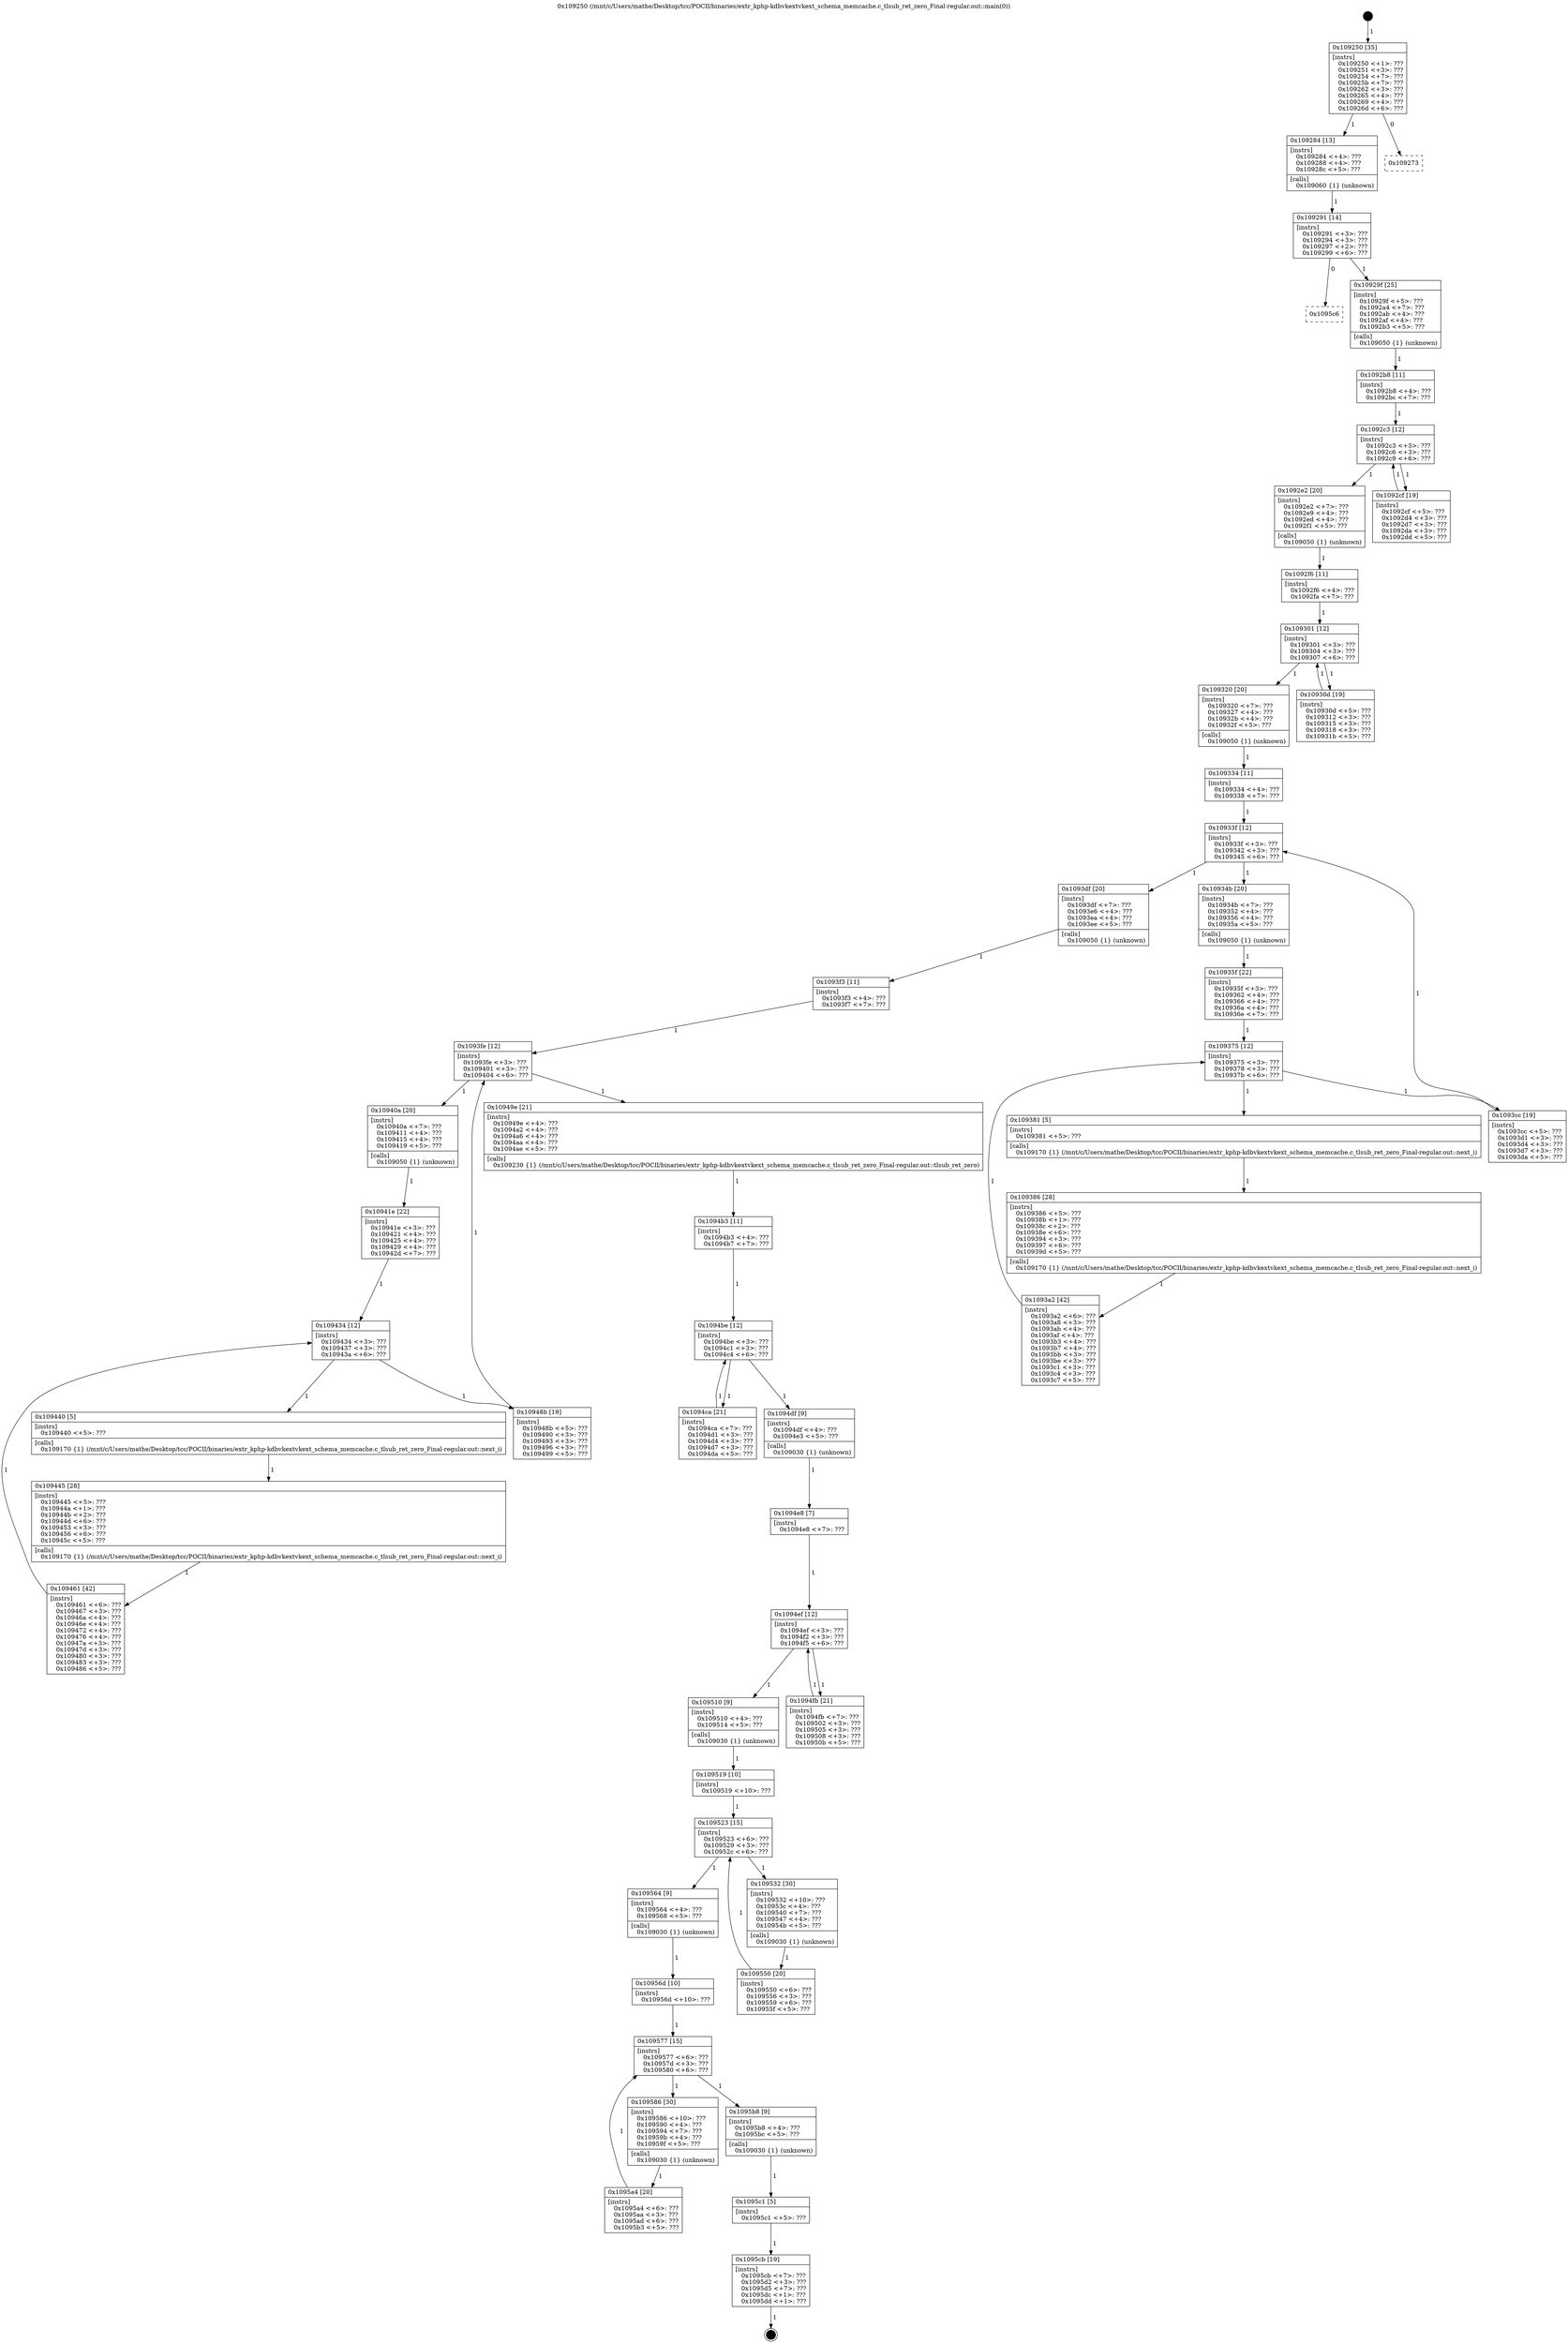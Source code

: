 digraph "0x109250" {
  label = "0x109250 (/mnt/c/Users/mathe/Desktop/tcc/POCII/binaries/extr_kphp-kdbvkextvkext_schema_memcache.c_tlsub_ret_zero_Final-regular.out::main(0))"
  labelloc = "t"
  node[shape=record]

  Entry [label="",width=0.3,height=0.3,shape=circle,fillcolor=black,style=filled]
  "0x109250" [label="{
     0x109250 [35]\l
     | [instrs]\l
     &nbsp;&nbsp;0x109250 \<+1\>: ???\l
     &nbsp;&nbsp;0x109251 \<+3\>: ???\l
     &nbsp;&nbsp;0x109254 \<+7\>: ???\l
     &nbsp;&nbsp;0x10925b \<+7\>: ???\l
     &nbsp;&nbsp;0x109262 \<+3\>: ???\l
     &nbsp;&nbsp;0x109265 \<+4\>: ???\l
     &nbsp;&nbsp;0x109269 \<+4\>: ???\l
     &nbsp;&nbsp;0x10926d \<+6\>: ???\l
  }"]
  "0x109284" [label="{
     0x109284 [13]\l
     | [instrs]\l
     &nbsp;&nbsp;0x109284 \<+4\>: ???\l
     &nbsp;&nbsp;0x109288 \<+4\>: ???\l
     &nbsp;&nbsp;0x10928c \<+5\>: ???\l
     | [calls]\l
     &nbsp;&nbsp;0x109060 \{1\} (unknown)\l
  }"]
  "0x109273" [label="{
     0x109273\l
  }", style=dashed]
  "0x109291" [label="{
     0x109291 [14]\l
     | [instrs]\l
     &nbsp;&nbsp;0x109291 \<+3\>: ???\l
     &nbsp;&nbsp;0x109294 \<+3\>: ???\l
     &nbsp;&nbsp;0x109297 \<+2\>: ???\l
     &nbsp;&nbsp;0x109299 \<+6\>: ???\l
  }"]
  "0x1095c6" [label="{
     0x1095c6\l
  }", style=dashed]
  "0x10929f" [label="{
     0x10929f [25]\l
     | [instrs]\l
     &nbsp;&nbsp;0x10929f \<+5\>: ???\l
     &nbsp;&nbsp;0x1092a4 \<+7\>: ???\l
     &nbsp;&nbsp;0x1092ab \<+4\>: ???\l
     &nbsp;&nbsp;0x1092af \<+4\>: ???\l
     &nbsp;&nbsp;0x1092b3 \<+5\>: ???\l
     | [calls]\l
     &nbsp;&nbsp;0x109050 \{1\} (unknown)\l
  }"]
  Exit [label="",width=0.3,height=0.3,shape=circle,fillcolor=black,style=filled,peripheries=2]
  "0x1092c3" [label="{
     0x1092c3 [12]\l
     | [instrs]\l
     &nbsp;&nbsp;0x1092c3 \<+3\>: ???\l
     &nbsp;&nbsp;0x1092c6 \<+3\>: ???\l
     &nbsp;&nbsp;0x1092c9 \<+6\>: ???\l
  }"]
  "0x1092e2" [label="{
     0x1092e2 [20]\l
     | [instrs]\l
     &nbsp;&nbsp;0x1092e2 \<+7\>: ???\l
     &nbsp;&nbsp;0x1092e9 \<+4\>: ???\l
     &nbsp;&nbsp;0x1092ed \<+4\>: ???\l
     &nbsp;&nbsp;0x1092f1 \<+5\>: ???\l
     | [calls]\l
     &nbsp;&nbsp;0x109050 \{1\} (unknown)\l
  }"]
  "0x1092cf" [label="{
     0x1092cf [19]\l
     | [instrs]\l
     &nbsp;&nbsp;0x1092cf \<+5\>: ???\l
     &nbsp;&nbsp;0x1092d4 \<+3\>: ???\l
     &nbsp;&nbsp;0x1092d7 \<+3\>: ???\l
     &nbsp;&nbsp;0x1092da \<+3\>: ???\l
     &nbsp;&nbsp;0x1092dd \<+5\>: ???\l
  }"]
  "0x1095cb" [label="{
     0x1095cb [19]\l
     | [instrs]\l
     &nbsp;&nbsp;0x1095cb \<+7\>: ???\l
     &nbsp;&nbsp;0x1095d2 \<+3\>: ???\l
     &nbsp;&nbsp;0x1095d5 \<+7\>: ???\l
     &nbsp;&nbsp;0x1095dc \<+1\>: ???\l
     &nbsp;&nbsp;0x1095dd \<+1\>: ???\l
  }"]
  "0x1092b8" [label="{
     0x1092b8 [11]\l
     | [instrs]\l
     &nbsp;&nbsp;0x1092b8 \<+4\>: ???\l
     &nbsp;&nbsp;0x1092bc \<+7\>: ???\l
  }"]
  "0x109301" [label="{
     0x109301 [12]\l
     | [instrs]\l
     &nbsp;&nbsp;0x109301 \<+3\>: ???\l
     &nbsp;&nbsp;0x109304 \<+3\>: ???\l
     &nbsp;&nbsp;0x109307 \<+6\>: ???\l
  }"]
  "0x109320" [label="{
     0x109320 [20]\l
     | [instrs]\l
     &nbsp;&nbsp;0x109320 \<+7\>: ???\l
     &nbsp;&nbsp;0x109327 \<+4\>: ???\l
     &nbsp;&nbsp;0x10932b \<+4\>: ???\l
     &nbsp;&nbsp;0x10932f \<+5\>: ???\l
     | [calls]\l
     &nbsp;&nbsp;0x109050 \{1\} (unknown)\l
  }"]
  "0x10930d" [label="{
     0x10930d [19]\l
     | [instrs]\l
     &nbsp;&nbsp;0x10930d \<+5\>: ???\l
     &nbsp;&nbsp;0x109312 \<+3\>: ???\l
     &nbsp;&nbsp;0x109315 \<+3\>: ???\l
     &nbsp;&nbsp;0x109318 \<+3\>: ???\l
     &nbsp;&nbsp;0x10931b \<+5\>: ???\l
  }"]
  "0x1095c1" [label="{
     0x1095c1 [5]\l
     | [instrs]\l
     &nbsp;&nbsp;0x1095c1 \<+5\>: ???\l
  }"]
  "0x1092f6" [label="{
     0x1092f6 [11]\l
     | [instrs]\l
     &nbsp;&nbsp;0x1092f6 \<+4\>: ???\l
     &nbsp;&nbsp;0x1092fa \<+7\>: ???\l
  }"]
  "0x10933f" [label="{
     0x10933f [12]\l
     | [instrs]\l
     &nbsp;&nbsp;0x10933f \<+3\>: ???\l
     &nbsp;&nbsp;0x109342 \<+3\>: ???\l
     &nbsp;&nbsp;0x109345 \<+6\>: ???\l
  }"]
  "0x1093df" [label="{
     0x1093df [20]\l
     | [instrs]\l
     &nbsp;&nbsp;0x1093df \<+7\>: ???\l
     &nbsp;&nbsp;0x1093e6 \<+4\>: ???\l
     &nbsp;&nbsp;0x1093ea \<+4\>: ???\l
     &nbsp;&nbsp;0x1093ee \<+5\>: ???\l
     | [calls]\l
     &nbsp;&nbsp;0x109050 \{1\} (unknown)\l
  }"]
  "0x10934b" [label="{
     0x10934b [20]\l
     | [instrs]\l
     &nbsp;&nbsp;0x10934b \<+7\>: ???\l
     &nbsp;&nbsp;0x109352 \<+4\>: ???\l
     &nbsp;&nbsp;0x109356 \<+4\>: ???\l
     &nbsp;&nbsp;0x10935a \<+5\>: ???\l
     | [calls]\l
     &nbsp;&nbsp;0x109050 \{1\} (unknown)\l
  }"]
  "0x109375" [label="{
     0x109375 [12]\l
     | [instrs]\l
     &nbsp;&nbsp;0x109375 \<+3\>: ???\l
     &nbsp;&nbsp;0x109378 \<+3\>: ???\l
     &nbsp;&nbsp;0x10937b \<+6\>: ???\l
  }"]
  "0x1093cc" [label="{
     0x1093cc [19]\l
     | [instrs]\l
     &nbsp;&nbsp;0x1093cc \<+5\>: ???\l
     &nbsp;&nbsp;0x1093d1 \<+3\>: ???\l
     &nbsp;&nbsp;0x1093d4 \<+3\>: ???\l
     &nbsp;&nbsp;0x1093d7 \<+3\>: ???\l
     &nbsp;&nbsp;0x1093da \<+5\>: ???\l
  }"]
  "0x109381" [label="{
     0x109381 [5]\l
     | [instrs]\l
     &nbsp;&nbsp;0x109381 \<+5\>: ???\l
     | [calls]\l
     &nbsp;&nbsp;0x109170 \{1\} (/mnt/c/Users/mathe/Desktop/tcc/POCII/binaries/extr_kphp-kdbvkextvkext_schema_memcache.c_tlsub_ret_zero_Final-regular.out::next_i)\l
  }"]
  "0x109386" [label="{
     0x109386 [28]\l
     | [instrs]\l
     &nbsp;&nbsp;0x109386 \<+5\>: ???\l
     &nbsp;&nbsp;0x10938b \<+1\>: ???\l
     &nbsp;&nbsp;0x10938c \<+2\>: ???\l
     &nbsp;&nbsp;0x10938e \<+6\>: ???\l
     &nbsp;&nbsp;0x109394 \<+3\>: ???\l
     &nbsp;&nbsp;0x109397 \<+6\>: ???\l
     &nbsp;&nbsp;0x10939d \<+5\>: ???\l
     | [calls]\l
     &nbsp;&nbsp;0x109170 \{1\} (/mnt/c/Users/mathe/Desktop/tcc/POCII/binaries/extr_kphp-kdbvkextvkext_schema_memcache.c_tlsub_ret_zero_Final-regular.out::next_i)\l
  }"]
  "0x1093a2" [label="{
     0x1093a2 [42]\l
     | [instrs]\l
     &nbsp;&nbsp;0x1093a2 \<+6\>: ???\l
     &nbsp;&nbsp;0x1093a8 \<+3\>: ???\l
     &nbsp;&nbsp;0x1093ab \<+4\>: ???\l
     &nbsp;&nbsp;0x1093af \<+4\>: ???\l
     &nbsp;&nbsp;0x1093b3 \<+4\>: ???\l
     &nbsp;&nbsp;0x1093b7 \<+4\>: ???\l
     &nbsp;&nbsp;0x1093bb \<+3\>: ???\l
     &nbsp;&nbsp;0x1093be \<+3\>: ???\l
     &nbsp;&nbsp;0x1093c1 \<+3\>: ???\l
     &nbsp;&nbsp;0x1093c4 \<+3\>: ???\l
     &nbsp;&nbsp;0x1093c7 \<+5\>: ???\l
  }"]
  "0x10935f" [label="{
     0x10935f [22]\l
     | [instrs]\l
     &nbsp;&nbsp;0x10935f \<+3\>: ???\l
     &nbsp;&nbsp;0x109362 \<+4\>: ???\l
     &nbsp;&nbsp;0x109366 \<+4\>: ???\l
     &nbsp;&nbsp;0x10936a \<+4\>: ???\l
     &nbsp;&nbsp;0x10936e \<+7\>: ???\l
  }"]
  "0x10956d" [label="{
     0x10956d [10]\l
     | [instrs]\l
     &nbsp;&nbsp;0x10956d \<+10\>: ???\l
  }"]
  "0x109334" [label="{
     0x109334 [11]\l
     | [instrs]\l
     &nbsp;&nbsp;0x109334 \<+4\>: ???\l
     &nbsp;&nbsp;0x109338 \<+7\>: ???\l
  }"]
  "0x1093fe" [label="{
     0x1093fe [12]\l
     | [instrs]\l
     &nbsp;&nbsp;0x1093fe \<+3\>: ???\l
     &nbsp;&nbsp;0x109401 \<+3\>: ???\l
     &nbsp;&nbsp;0x109404 \<+6\>: ???\l
  }"]
  "0x10949e" [label="{
     0x10949e [21]\l
     | [instrs]\l
     &nbsp;&nbsp;0x10949e \<+4\>: ???\l
     &nbsp;&nbsp;0x1094a2 \<+4\>: ???\l
     &nbsp;&nbsp;0x1094a6 \<+4\>: ???\l
     &nbsp;&nbsp;0x1094aa \<+4\>: ???\l
     &nbsp;&nbsp;0x1094ae \<+5\>: ???\l
     | [calls]\l
     &nbsp;&nbsp;0x109230 \{1\} (/mnt/c/Users/mathe/Desktop/tcc/POCII/binaries/extr_kphp-kdbvkextvkext_schema_memcache.c_tlsub_ret_zero_Final-regular.out::tlsub_ret_zero)\l
  }"]
  "0x10940a" [label="{
     0x10940a [20]\l
     | [instrs]\l
     &nbsp;&nbsp;0x10940a \<+7\>: ???\l
     &nbsp;&nbsp;0x109411 \<+4\>: ???\l
     &nbsp;&nbsp;0x109415 \<+4\>: ???\l
     &nbsp;&nbsp;0x109419 \<+5\>: ???\l
     | [calls]\l
     &nbsp;&nbsp;0x109050 \{1\} (unknown)\l
  }"]
  "0x109434" [label="{
     0x109434 [12]\l
     | [instrs]\l
     &nbsp;&nbsp;0x109434 \<+3\>: ???\l
     &nbsp;&nbsp;0x109437 \<+3\>: ???\l
     &nbsp;&nbsp;0x10943a \<+6\>: ???\l
  }"]
  "0x10948b" [label="{
     0x10948b [19]\l
     | [instrs]\l
     &nbsp;&nbsp;0x10948b \<+5\>: ???\l
     &nbsp;&nbsp;0x109490 \<+3\>: ???\l
     &nbsp;&nbsp;0x109493 \<+3\>: ???\l
     &nbsp;&nbsp;0x109496 \<+3\>: ???\l
     &nbsp;&nbsp;0x109499 \<+5\>: ???\l
  }"]
  "0x109440" [label="{
     0x109440 [5]\l
     | [instrs]\l
     &nbsp;&nbsp;0x109440 \<+5\>: ???\l
     | [calls]\l
     &nbsp;&nbsp;0x109170 \{1\} (/mnt/c/Users/mathe/Desktop/tcc/POCII/binaries/extr_kphp-kdbvkextvkext_schema_memcache.c_tlsub_ret_zero_Final-regular.out::next_i)\l
  }"]
  "0x109445" [label="{
     0x109445 [28]\l
     | [instrs]\l
     &nbsp;&nbsp;0x109445 \<+5\>: ???\l
     &nbsp;&nbsp;0x10944a \<+1\>: ???\l
     &nbsp;&nbsp;0x10944b \<+2\>: ???\l
     &nbsp;&nbsp;0x10944d \<+6\>: ???\l
     &nbsp;&nbsp;0x109453 \<+3\>: ???\l
     &nbsp;&nbsp;0x109456 \<+6\>: ???\l
     &nbsp;&nbsp;0x10945c \<+5\>: ???\l
     | [calls]\l
     &nbsp;&nbsp;0x109170 \{1\} (/mnt/c/Users/mathe/Desktop/tcc/POCII/binaries/extr_kphp-kdbvkextvkext_schema_memcache.c_tlsub_ret_zero_Final-regular.out::next_i)\l
  }"]
  "0x109461" [label="{
     0x109461 [42]\l
     | [instrs]\l
     &nbsp;&nbsp;0x109461 \<+6\>: ???\l
     &nbsp;&nbsp;0x109467 \<+3\>: ???\l
     &nbsp;&nbsp;0x10946a \<+4\>: ???\l
     &nbsp;&nbsp;0x10946e \<+4\>: ???\l
     &nbsp;&nbsp;0x109472 \<+4\>: ???\l
     &nbsp;&nbsp;0x109476 \<+4\>: ???\l
     &nbsp;&nbsp;0x10947a \<+3\>: ???\l
     &nbsp;&nbsp;0x10947d \<+3\>: ???\l
     &nbsp;&nbsp;0x109480 \<+3\>: ???\l
     &nbsp;&nbsp;0x109483 \<+3\>: ???\l
     &nbsp;&nbsp;0x109486 \<+5\>: ???\l
  }"]
  "0x10941e" [label="{
     0x10941e [22]\l
     | [instrs]\l
     &nbsp;&nbsp;0x10941e \<+3\>: ???\l
     &nbsp;&nbsp;0x109421 \<+4\>: ???\l
     &nbsp;&nbsp;0x109425 \<+4\>: ???\l
     &nbsp;&nbsp;0x109429 \<+4\>: ???\l
     &nbsp;&nbsp;0x10942d \<+7\>: ???\l
  }"]
  "0x1095a4" [label="{
     0x1095a4 [20]\l
     | [instrs]\l
     &nbsp;&nbsp;0x1095a4 \<+6\>: ???\l
     &nbsp;&nbsp;0x1095aa \<+3\>: ???\l
     &nbsp;&nbsp;0x1095ad \<+6\>: ???\l
     &nbsp;&nbsp;0x1095b3 \<+5\>: ???\l
  }"]
  "0x1093f3" [label="{
     0x1093f3 [11]\l
     | [instrs]\l
     &nbsp;&nbsp;0x1093f3 \<+4\>: ???\l
     &nbsp;&nbsp;0x1093f7 \<+7\>: ???\l
  }"]
  "0x1094be" [label="{
     0x1094be [12]\l
     | [instrs]\l
     &nbsp;&nbsp;0x1094be \<+3\>: ???\l
     &nbsp;&nbsp;0x1094c1 \<+3\>: ???\l
     &nbsp;&nbsp;0x1094c4 \<+6\>: ???\l
  }"]
  "0x1094df" [label="{
     0x1094df [9]\l
     | [instrs]\l
     &nbsp;&nbsp;0x1094df \<+4\>: ???\l
     &nbsp;&nbsp;0x1094e3 \<+5\>: ???\l
     | [calls]\l
     &nbsp;&nbsp;0x109030 \{1\} (unknown)\l
  }"]
  "0x1094ca" [label="{
     0x1094ca [21]\l
     | [instrs]\l
     &nbsp;&nbsp;0x1094ca \<+7\>: ???\l
     &nbsp;&nbsp;0x1094d1 \<+3\>: ???\l
     &nbsp;&nbsp;0x1094d4 \<+3\>: ???\l
     &nbsp;&nbsp;0x1094d7 \<+3\>: ???\l
     &nbsp;&nbsp;0x1094da \<+5\>: ???\l
  }"]
  "0x1094b3" [label="{
     0x1094b3 [11]\l
     | [instrs]\l
     &nbsp;&nbsp;0x1094b3 \<+4\>: ???\l
     &nbsp;&nbsp;0x1094b7 \<+7\>: ???\l
  }"]
  "0x1094ef" [label="{
     0x1094ef [12]\l
     | [instrs]\l
     &nbsp;&nbsp;0x1094ef \<+3\>: ???\l
     &nbsp;&nbsp;0x1094f2 \<+3\>: ???\l
     &nbsp;&nbsp;0x1094f5 \<+6\>: ???\l
  }"]
  "0x109510" [label="{
     0x109510 [9]\l
     | [instrs]\l
     &nbsp;&nbsp;0x109510 \<+4\>: ???\l
     &nbsp;&nbsp;0x109514 \<+5\>: ???\l
     | [calls]\l
     &nbsp;&nbsp;0x109030 \{1\} (unknown)\l
  }"]
  "0x1094fb" [label="{
     0x1094fb [21]\l
     | [instrs]\l
     &nbsp;&nbsp;0x1094fb \<+7\>: ???\l
     &nbsp;&nbsp;0x109502 \<+3\>: ???\l
     &nbsp;&nbsp;0x109505 \<+3\>: ???\l
     &nbsp;&nbsp;0x109508 \<+3\>: ???\l
     &nbsp;&nbsp;0x10950b \<+5\>: ???\l
  }"]
  "0x1094e8" [label="{
     0x1094e8 [7]\l
     | [instrs]\l
     &nbsp;&nbsp;0x1094e8 \<+7\>: ???\l
  }"]
  "0x109523" [label="{
     0x109523 [15]\l
     | [instrs]\l
     &nbsp;&nbsp;0x109523 \<+6\>: ???\l
     &nbsp;&nbsp;0x109529 \<+3\>: ???\l
     &nbsp;&nbsp;0x10952c \<+6\>: ???\l
  }"]
  "0x109564" [label="{
     0x109564 [9]\l
     | [instrs]\l
     &nbsp;&nbsp;0x109564 \<+4\>: ???\l
     &nbsp;&nbsp;0x109568 \<+5\>: ???\l
     | [calls]\l
     &nbsp;&nbsp;0x109030 \{1\} (unknown)\l
  }"]
  "0x109532" [label="{
     0x109532 [30]\l
     | [instrs]\l
     &nbsp;&nbsp;0x109532 \<+10\>: ???\l
     &nbsp;&nbsp;0x10953c \<+4\>: ???\l
     &nbsp;&nbsp;0x109540 \<+7\>: ???\l
     &nbsp;&nbsp;0x109547 \<+4\>: ???\l
     &nbsp;&nbsp;0x10954b \<+5\>: ???\l
     | [calls]\l
     &nbsp;&nbsp;0x109030 \{1\} (unknown)\l
  }"]
  "0x109550" [label="{
     0x109550 [20]\l
     | [instrs]\l
     &nbsp;&nbsp;0x109550 \<+6\>: ???\l
     &nbsp;&nbsp;0x109556 \<+3\>: ???\l
     &nbsp;&nbsp;0x109559 \<+6\>: ???\l
     &nbsp;&nbsp;0x10955f \<+5\>: ???\l
  }"]
  "0x109519" [label="{
     0x109519 [10]\l
     | [instrs]\l
     &nbsp;&nbsp;0x109519 \<+10\>: ???\l
  }"]
  "0x109577" [label="{
     0x109577 [15]\l
     | [instrs]\l
     &nbsp;&nbsp;0x109577 \<+6\>: ???\l
     &nbsp;&nbsp;0x10957d \<+3\>: ???\l
     &nbsp;&nbsp;0x109580 \<+6\>: ???\l
  }"]
  "0x1095b8" [label="{
     0x1095b8 [9]\l
     | [instrs]\l
     &nbsp;&nbsp;0x1095b8 \<+4\>: ???\l
     &nbsp;&nbsp;0x1095bc \<+5\>: ???\l
     | [calls]\l
     &nbsp;&nbsp;0x109030 \{1\} (unknown)\l
  }"]
  "0x109586" [label="{
     0x109586 [30]\l
     | [instrs]\l
     &nbsp;&nbsp;0x109586 \<+10\>: ???\l
     &nbsp;&nbsp;0x109590 \<+4\>: ???\l
     &nbsp;&nbsp;0x109594 \<+7\>: ???\l
     &nbsp;&nbsp;0x10959b \<+4\>: ???\l
     &nbsp;&nbsp;0x10959f \<+5\>: ???\l
     | [calls]\l
     &nbsp;&nbsp;0x109030 \{1\} (unknown)\l
  }"]
  Entry -> "0x109250" [label=" 1"]
  "0x109250" -> "0x109284" [label=" 1"]
  "0x109250" -> "0x109273" [label=" 0"]
  "0x109284" -> "0x109291" [label=" 1"]
  "0x109291" -> "0x1095c6" [label=" 0"]
  "0x109291" -> "0x10929f" [label=" 1"]
  "0x1095cb" -> Exit [label=" 1"]
  "0x10929f" -> "0x1092b8" [label=" 1"]
  "0x1092c3" -> "0x1092e2" [label=" 1"]
  "0x1092c3" -> "0x1092cf" [label=" 1"]
  "0x1095c1" -> "0x1095cb" [label=" 1"]
  "0x1092b8" -> "0x1092c3" [label=" 1"]
  "0x1092cf" -> "0x1092c3" [label=" 1"]
  "0x1092e2" -> "0x1092f6" [label=" 1"]
  "0x109301" -> "0x109320" [label=" 1"]
  "0x109301" -> "0x10930d" [label=" 1"]
  "0x1095b8" -> "0x1095c1" [label=" 1"]
  "0x1092f6" -> "0x109301" [label=" 1"]
  "0x10930d" -> "0x109301" [label=" 1"]
  "0x109320" -> "0x109334" [label=" 1"]
  "0x10933f" -> "0x1093df" [label=" 1"]
  "0x10933f" -> "0x10934b" [label=" 1"]
  "0x10934b" -> "0x10935f" [label=" 1"]
  "0x109375" -> "0x1093cc" [label=" 1"]
  "0x109375" -> "0x109381" [label=" 1"]
  "0x109381" -> "0x109386" [label=" 1"]
  "0x109386" -> "0x1093a2" [label=" 1"]
  "0x10935f" -> "0x109375" [label=" 1"]
  "0x1093a2" -> "0x109375" [label=" 1"]
  "0x1095a4" -> "0x109577" [label=" 1"]
  "0x109334" -> "0x10933f" [label=" 1"]
  "0x1093cc" -> "0x10933f" [label=" 1"]
  "0x1093df" -> "0x1093f3" [label=" 1"]
  "0x1093fe" -> "0x10949e" [label=" 1"]
  "0x1093fe" -> "0x10940a" [label=" 1"]
  "0x10940a" -> "0x10941e" [label=" 1"]
  "0x109434" -> "0x10948b" [label=" 1"]
  "0x109434" -> "0x109440" [label=" 1"]
  "0x109440" -> "0x109445" [label=" 1"]
  "0x109445" -> "0x109461" [label=" 1"]
  "0x10941e" -> "0x109434" [label=" 1"]
  "0x109461" -> "0x109434" [label=" 1"]
  "0x10956d" -> "0x109577" [label=" 1"]
  "0x1093f3" -> "0x1093fe" [label=" 1"]
  "0x10948b" -> "0x1093fe" [label=" 1"]
  "0x10949e" -> "0x1094b3" [label=" 1"]
  "0x1094be" -> "0x1094df" [label=" 1"]
  "0x1094be" -> "0x1094ca" [label=" 1"]
  "0x1094b3" -> "0x1094be" [label=" 1"]
  "0x1094ca" -> "0x1094be" [label=" 1"]
  "0x1094df" -> "0x1094e8" [label=" 1"]
  "0x1094ef" -> "0x109510" [label=" 1"]
  "0x1094ef" -> "0x1094fb" [label=" 1"]
  "0x1094e8" -> "0x1094ef" [label=" 1"]
  "0x1094fb" -> "0x1094ef" [label=" 1"]
  "0x109510" -> "0x109519" [label=" 1"]
  "0x109523" -> "0x109564" [label=" 1"]
  "0x109523" -> "0x109532" [label=" 1"]
  "0x109532" -> "0x109550" [label=" 1"]
  "0x109519" -> "0x109523" [label=" 1"]
  "0x109550" -> "0x109523" [label=" 1"]
  "0x109564" -> "0x10956d" [label=" 1"]
  "0x109577" -> "0x1095b8" [label=" 1"]
  "0x109577" -> "0x109586" [label=" 1"]
  "0x109586" -> "0x1095a4" [label=" 1"]
}
